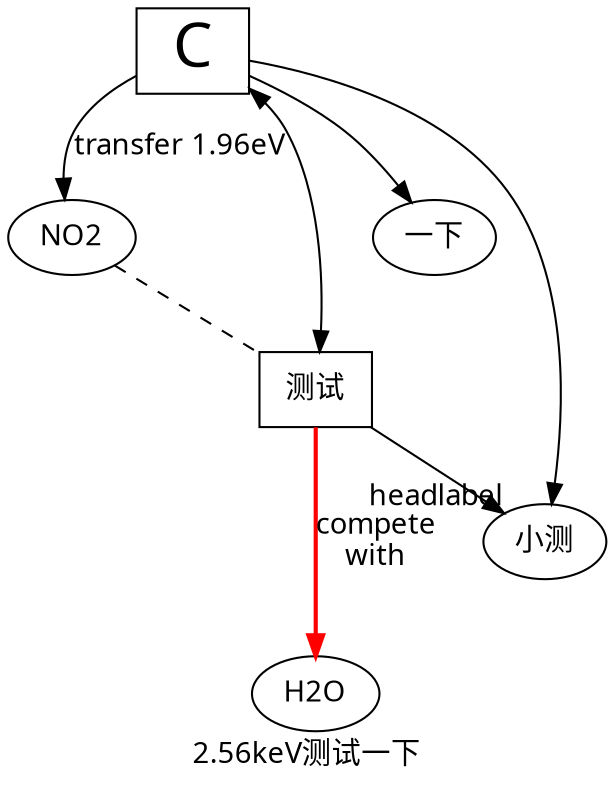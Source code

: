 digraph edge_settings { 
    fontname ="SimHei";
    graph [dpi=1500];
    edge [fontname="Microsoft YaHei"];
    node [fontname="Microsoft YaHei"];
    rankdir = TB;
    label = "2.56keV测试一下"
    A [label=C shape=box fontsize=30]
    A -> NO2 [label= "transfer 1.96eV" weight=3]
    B [label=测试 shape=box]
    NO2 -> B[style=dashed  dir = none]
    B -> A[dir = both]
    A ->{小测, 一下}
    B ->小测[headlabel="headlabel"]
    C [label=H2O]
    B ->C[style=bold,label="compete\nwith" color=red minlen=2]
} 
